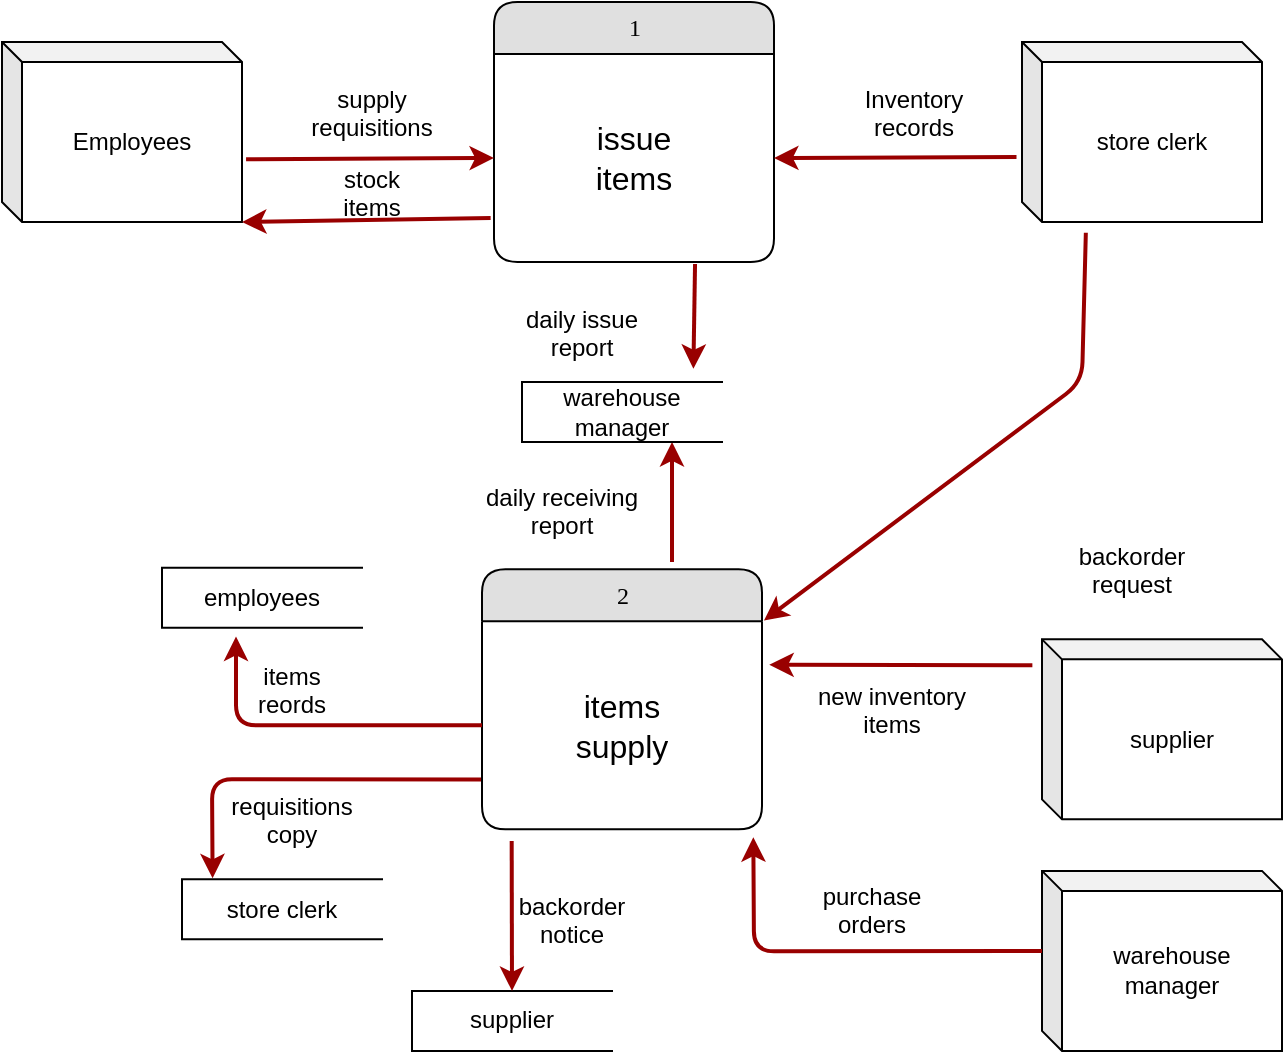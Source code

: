 <mxfile version="22.1.21" type="github">
  <diagram name="Page-1" id="52a04d89-c75d-2922-d76d-85b35f80e030">
    <mxGraphModel dx="1059" dy="605" grid="1" gridSize="10" guides="1" tooltips="1" connect="1" arrows="1" fold="1" page="1" pageScale="1" pageWidth="1100" pageHeight="850" background="none" math="0" shadow="0">
      <root>
        <mxCell id="0" />
        <mxCell id="1" parent="0" />
        <mxCell id="WopC4PYd7FhQynQ7huu4-2" value="1" style="swimlane;html=1;fontStyle=0;childLayout=stackLayout;horizontal=1;startSize=26;fillColor=#e0e0e0;horizontalStack=0;resizeParent=1;resizeLast=0;collapsible=1;marginBottom=0;swimlaneFillColor=#ffffff;align=center;rounded=1;shadow=0;comic=0;labelBackgroundColor=none;strokeWidth=1;fontFamily=Verdana;fontSize=12" vertex="1" parent="1">
          <mxGeometry x="396" y="40" width="140" height="130" as="geometry" />
        </mxCell>
        <mxCell id="WopC4PYd7FhQynQ7huu4-3" value="issue&lt;br style=&quot;font-size: 16px;&quot;&gt;items" style="text;html=1;strokeColor=none;fillColor=none;spacingLeft=4;spacingRight=4;whiteSpace=wrap;overflow=hidden;rotatable=0;points=[[0,0.5],[1,0.5]];portConstraint=eastwest;align=center;verticalAlign=middle;fontSize=16;" vertex="1" parent="WopC4PYd7FhQynQ7huu4-2">
          <mxGeometry y="26" width="140" height="104" as="geometry" />
        </mxCell>
        <mxCell id="WopC4PYd7FhQynQ7huu4-4" value="Employees" style="shape=cube;whiteSpace=wrap;html=1;boundedLbl=1;backgroundOutline=1;darkOpacity=0.05;darkOpacity2=0.1;size=10;" vertex="1" parent="1">
          <mxGeometry x="150" y="60" width="120" height="90" as="geometry" />
        </mxCell>
        <mxCell id="WopC4PYd7FhQynQ7huu4-5" value="store clerk" style="shape=cube;whiteSpace=wrap;html=1;boundedLbl=1;backgroundOutline=1;darkOpacity=0.05;darkOpacity2=0.1;size=10;" vertex="1" parent="1">
          <mxGeometry x="660" y="60" width="120" height="90" as="geometry" />
        </mxCell>
        <mxCell id="WopC4PYd7FhQynQ7huu4-6" value="supplier" style="shape=cube;whiteSpace=wrap;html=1;boundedLbl=1;backgroundOutline=1;darkOpacity=0.05;darkOpacity2=0.1;size=10;" vertex="1" parent="1">
          <mxGeometry x="670" y="358.67" width="120" height="90" as="geometry" />
        </mxCell>
        <mxCell id="WopC4PYd7FhQynQ7huu4-7" value="warehouse manager" style="shape=cube;whiteSpace=wrap;html=1;boundedLbl=1;backgroundOutline=1;darkOpacity=0.05;darkOpacity2=0.1;size=10;" vertex="1" parent="1">
          <mxGeometry x="670" y="474.44" width="120" height="90" as="geometry" />
        </mxCell>
        <mxCell id="WopC4PYd7FhQynQ7huu4-32" value="" style="edgeStyle=none;noEdgeStyle=1;strokeColor=#990000;strokeWidth=2;entryX=0;entryY=0.5;entryDx=0;entryDy=0;exitX=1.017;exitY=0.652;exitDx=0;exitDy=0;exitPerimeter=0;" edge="1" parent="1" source="WopC4PYd7FhQynQ7huu4-4" target="WopC4PYd7FhQynQ7huu4-3">
          <mxGeometry width="100" height="100" relative="1" as="geometry">
            <mxPoint x="290" y="118" as="sourcePoint" />
            <mxPoint x="320" y="120" as="targetPoint" />
          </mxGeometry>
        </mxCell>
        <mxCell id="WopC4PYd7FhQynQ7huu4-33" value="supply&#xa;requisitions" style="text;spacingTop=-5;align=center" vertex="1" parent="1">
          <mxGeometry x="320" y="80" width="30" height="20" as="geometry" />
        </mxCell>
        <mxCell id="WopC4PYd7FhQynQ7huu4-34" value="" style="edgeStyle=none;noEdgeStyle=1;strokeColor=#990000;strokeWidth=2;exitX=0;exitY=0.76;exitDx=0;exitDy=0;exitPerimeter=0;entryX=0.153;entryY=-0.017;entryDx=0;entryDy=0;entryPerimeter=0;" edge="1" parent="1" source="WopC4PYd7FhQynQ7huu4-60" target="WopC4PYd7FhQynQ7huu4-53">
          <mxGeometry width="100" height="100" relative="1" as="geometry">
            <mxPoint x="750" y="388.67" as="sourcePoint" />
            <mxPoint x="827" y="348.67" as="targetPoint" />
            <Array as="points">
              <mxPoint x="255" y="428.67" />
            </Array>
          </mxGeometry>
        </mxCell>
        <mxCell id="WopC4PYd7FhQynQ7huu4-35" value="requisitions&#xa;copy" style="text;spacingTop=-5;align=center" vertex="1" parent="1">
          <mxGeometry x="280" y="433.67" width="30" height="20" as="geometry" />
        </mxCell>
        <mxCell id="WopC4PYd7FhQynQ7huu4-36" value="" style="edgeStyle=none;noEdgeStyle=1;strokeColor=#990000;strokeWidth=2;entryX=1;entryY=0.5;entryDx=0;entryDy=0;exitX=-0.023;exitY=0.639;exitDx=0;exitDy=0;exitPerimeter=0;" edge="1" parent="1" source="WopC4PYd7FhQynQ7huu4-5" target="WopC4PYd7FhQynQ7huu4-3">
          <mxGeometry width="100" height="100" relative="1" as="geometry">
            <mxPoint x="570" y="160" as="sourcePoint" />
            <mxPoint x="650" y="160" as="targetPoint" />
          </mxGeometry>
        </mxCell>
        <mxCell id="WopC4PYd7FhQynQ7huu4-37" value="Inventory &#xa;records" style="text;spacingTop=-5;align=center" vertex="1" parent="1">
          <mxGeometry x="591" y="80" width="30" height="20" as="geometry" />
        </mxCell>
        <mxCell id="WopC4PYd7FhQynQ7huu4-38" value="" style="edgeStyle=none;noEdgeStyle=1;strokeColor=#990000;strokeWidth=2;entryX=1.007;entryY=-0.004;entryDx=0;entryDy=0;entryPerimeter=0;exitX=0.266;exitY=1.06;exitDx=0;exitDy=0;exitPerimeter=0;" edge="1" parent="1" source="WopC4PYd7FhQynQ7huu4-5" target="WopC4PYd7FhQynQ7huu4-60">
          <mxGeometry width="100" height="100" relative="1" as="geometry">
            <mxPoint x="280" y="320" as="sourcePoint" />
            <mxPoint x="360" y="320" as="targetPoint" />
            <Array as="points">
              <mxPoint x="690" y="230" />
            </Array>
          </mxGeometry>
        </mxCell>
        <mxCell id="WopC4PYd7FhQynQ7huu4-42" value="" style="edgeStyle=none;noEdgeStyle=1;strokeColor=#990000;strokeWidth=2;entryX=1;entryY=1;entryDx=0;entryDy=0;entryPerimeter=0;exitX=-0.012;exitY=0.788;exitDx=0;exitDy=0;exitPerimeter=0;" edge="1" parent="1" source="WopC4PYd7FhQynQ7huu4-3" target="WopC4PYd7FhQynQ7huu4-4">
          <mxGeometry width="100" height="100" relative="1" as="geometry">
            <mxPoint x="290" y="189.2" as="sourcePoint" />
            <mxPoint x="370" y="189.2" as="targetPoint" />
          </mxGeometry>
        </mxCell>
        <mxCell id="WopC4PYd7FhQynQ7huu4-43" value="stock&#xa;items" style="text;spacingTop=-5;align=center" vertex="1" parent="1">
          <mxGeometry x="320" y="120.0" width="30" height="20" as="geometry" />
        </mxCell>
        <mxCell id="WopC4PYd7FhQynQ7huu4-44" value="" style="edgeStyle=none;noEdgeStyle=1;strokeColor=#990000;strokeWidth=2;entryX=0.969;entryY=1.038;entryDx=0;entryDy=0;entryPerimeter=0;exitX=0;exitY=0;exitDx=0;exitDy=40;exitPerimeter=0;" edge="1" parent="1" source="WopC4PYd7FhQynQ7huu4-7" target="WopC4PYd7FhQynQ7huu4-60">
          <mxGeometry width="100" height="100" relative="1" as="geometry">
            <mxPoint x="600" y="579.04" as="sourcePoint" />
            <mxPoint x="680" y="579.04" as="targetPoint" />
            <Array as="points">
              <mxPoint x="526" y="514.67" />
            </Array>
          </mxGeometry>
        </mxCell>
        <mxCell id="WopC4PYd7FhQynQ7huu4-45" value="purchase&#xa;orders" style="text;spacingTop=-5;align=center" vertex="1" parent="1">
          <mxGeometry x="570" y="478.67" width="30" height="20" as="geometry" />
        </mxCell>
        <mxCell id="WopC4PYd7FhQynQ7huu4-46" value="" style="edgeStyle=none;noEdgeStyle=1;strokeColor=#990000;strokeWidth=2;exitX=-0.04;exitY=0.144;exitDx=0;exitDy=0;exitPerimeter=0;entryX=1.026;entryY=0.209;entryDx=0;entryDy=0;entryPerimeter=0;" edge="1" parent="1" source="WopC4PYd7FhQynQ7huu4-6" target="WopC4PYd7FhQynQ7huu4-60">
          <mxGeometry width="100" height="100" relative="1" as="geometry">
            <mxPoint x="965" y="518.67" as="sourcePoint" />
            <mxPoint x="1045" y="518.67" as="targetPoint" />
          </mxGeometry>
        </mxCell>
        <mxCell id="WopC4PYd7FhQynQ7huu4-47" value="new inventory&#xa;items" style="text;spacingTop=-5;align=center" vertex="1" parent="1">
          <mxGeometry x="580" y="378.67" width="30" height="20" as="geometry" />
        </mxCell>
        <mxCell id="WopC4PYd7FhQynQ7huu4-48" value="" style="edgeStyle=none;noEdgeStyle=1;strokeColor=#990000;strokeWidth=2;exitX=0.718;exitY=1.01;exitDx=0;exitDy=0;exitPerimeter=0;entryX=0.857;entryY=-0.219;entryDx=0;entryDy=0;entryPerimeter=0;" edge="1" parent="1" source="WopC4PYd7FhQynQ7huu4-3" target="WopC4PYd7FhQynQ7huu4-55">
          <mxGeometry width="100" height="100" relative="1" as="geometry">
            <mxPoint x="320" y="300.0" as="sourcePoint" />
            <mxPoint x="400" y="300.0" as="targetPoint" />
          </mxGeometry>
        </mxCell>
        <mxCell id="WopC4PYd7FhQynQ7huu4-49" value="daily receiving&#xa;report" style="text;spacingTop=-5;align=center" vertex="1" parent="1">
          <mxGeometry x="415" y="279.0" width="30" height="20" as="geometry" />
        </mxCell>
        <mxCell id="WopC4PYd7FhQynQ7huu4-50" value="" style="edgeStyle=none;noEdgeStyle=1;strokeColor=#990000;strokeWidth=2;entryX=0.75;entryY=1;entryDx=0;entryDy=0;" edge="1" parent="1" target="WopC4PYd7FhQynQ7huu4-55">
          <mxGeometry width="100" height="100" relative="1" as="geometry">
            <mxPoint x="485" y="320" as="sourcePoint" />
            <mxPoint x="484" y="300.0" as="targetPoint" />
          </mxGeometry>
        </mxCell>
        <mxCell id="WopC4PYd7FhQynQ7huu4-51" value="daily issue&#xa;report" style="text;spacingTop=-5;align=center" vertex="1" parent="1">
          <mxGeometry x="425" y="190.0" width="30" height="20" as="geometry" />
        </mxCell>
        <mxCell id="WopC4PYd7FhQynQ7huu4-52" value="employees" style="html=1;dashed=0;whiteSpace=wrap;shape=partialRectangle;right=0;" vertex="1" parent="1">
          <mxGeometry x="230" y="322.87" width="100" height="30" as="geometry" />
        </mxCell>
        <mxCell id="WopC4PYd7FhQynQ7huu4-53" value="store clerk" style="html=1;dashed=0;whiteSpace=wrap;shape=partialRectangle;right=0;" vertex="1" parent="1">
          <mxGeometry x="240" y="478.67" width="100" height="30" as="geometry" />
        </mxCell>
        <mxCell id="WopC4PYd7FhQynQ7huu4-54" value="supplier" style="html=1;dashed=0;whiteSpace=wrap;shape=partialRectangle;right=0;" vertex="1" parent="1">
          <mxGeometry x="355" y="534.44" width="100" height="30" as="geometry" />
        </mxCell>
        <mxCell id="WopC4PYd7FhQynQ7huu4-55" value="warehouse manager" style="html=1;dashed=0;whiteSpace=wrap;shape=partialRectangle;right=0;" vertex="1" parent="1">
          <mxGeometry x="410" y="230.0" width="100" height="30" as="geometry" />
        </mxCell>
        <mxCell id="WopC4PYd7FhQynQ7huu4-59" value="2" style="swimlane;html=1;fontStyle=0;childLayout=stackLayout;horizontal=1;startSize=26;fillColor=#e0e0e0;horizontalStack=0;resizeParent=1;resizeLast=0;collapsible=1;marginBottom=0;swimlaneFillColor=#ffffff;align=center;rounded=1;shadow=0;comic=0;labelBackgroundColor=none;strokeWidth=1;fontFamily=Verdana;fontSize=12" vertex="1" parent="1">
          <mxGeometry x="390" y="323.67" width="140" height="130" as="geometry" />
        </mxCell>
        <mxCell id="WopC4PYd7FhQynQ7huu4-60" value="items&lt;br&gt;supply" style="text;html=1;strokeColor=none;fillColor=none;spacingLeft=4;spacingRight=4;whiteSpace=wrap;overflow=hidden;rotatable=0;points=[[0,0.5],[1,0.5]];portConstraint=eastwest;align=center;verticalAlign=middle;fontSize=16;" vertex="1" parent="WopC4PYd7FhQynQ7huu4-59">
          <mxGeometry y="26" width="140" height="104" as="geometry" />
        </mxCell>
        <mxCell id="WopC4PYd7FhQynQ7huu4-61" value="" style="edgeStyle=none;noEdgeStyle=1;strokeColor=#990000;strokeWidth=2;entryX=0.37;entryY=1.145;entryDx=0;entryDy=0;entryPerimeter=0;exitX=0;exitY=0.5;exitDx=0;exitDy=0;" edge="1" parent="1" source="WopC4PYd7FhQynQ7huu4-60" target="WopC4PYd7FhQynQ7huu4-52">
          <mxGeometry width="100" height="100" relative="1" as="geometry">
            <mxPoint x="474" y="276.67" as="sourcePoint" />
            <mxPoint x="350" y="278.67" as="targetPoint" />
            <Array as="points">
              <mxPoint x="267" y="401.67" />
            </Array>
          </mxGeometry>
        </mxCell>
        <mxCell id="WopC4PYd7FhQynQ7huu4-62" value="items&#xa;reords" style="text;spacingTop=-5;align=center" vertex="1" parent="1">
          <mxGeometry x="280" y="368.67" width="30" height="20" as="geometry" />
        </mxCell>
        <mxCell id="WopC4PYd7FhQynQ7huu4-63" value="" style="edgeStyle=none;noEdgeStyle=1;strokeColor=#990000;strokeWidth=2;entryX=0.5;entryY=0;entryDx=0;entryDy=0;exitX=0.106;exitY=1.056;exitDx=0;exitDy=0;exitPerimeter=0;" edge="1" parent="1" source="WopC4PYd7FhQynQ7huu4-60" target="WopC4PYd7FhQynQ7huu4-54">
          <mxGeometry width="100" height="100" relative="1" as="geometry">
            <mxPoint x="790" y="413.27" as="sourcePoint" />
            <mxPoint x="870" y="413.27" as="targetPoint" />
          </mxGeometry>
        </mxCell>
        <mxCell id="WopC4PYd7FhQynQ7huu4-64" value="backorder &#xa;notice" style="text;spacingTop=-5;align=center" vertex="1" parent="1">
          <mxGeometry x="420" y="483.67" width="30" height="20" as="geometry" />
        </mxCell>
        <mxCell id="WopC4PYd7FhQynQ7huu4-65" value="backorder &#xa;request" style="text;spacingTop=-5;align=center" vertex="1" parent="1">
          <mxGeometry x="700" y="308.67" width="30" height="10" as="geometry" />
        </mxCell>
      </root>
    </mxGraphModel>
  </diagram>
</mxfile>
